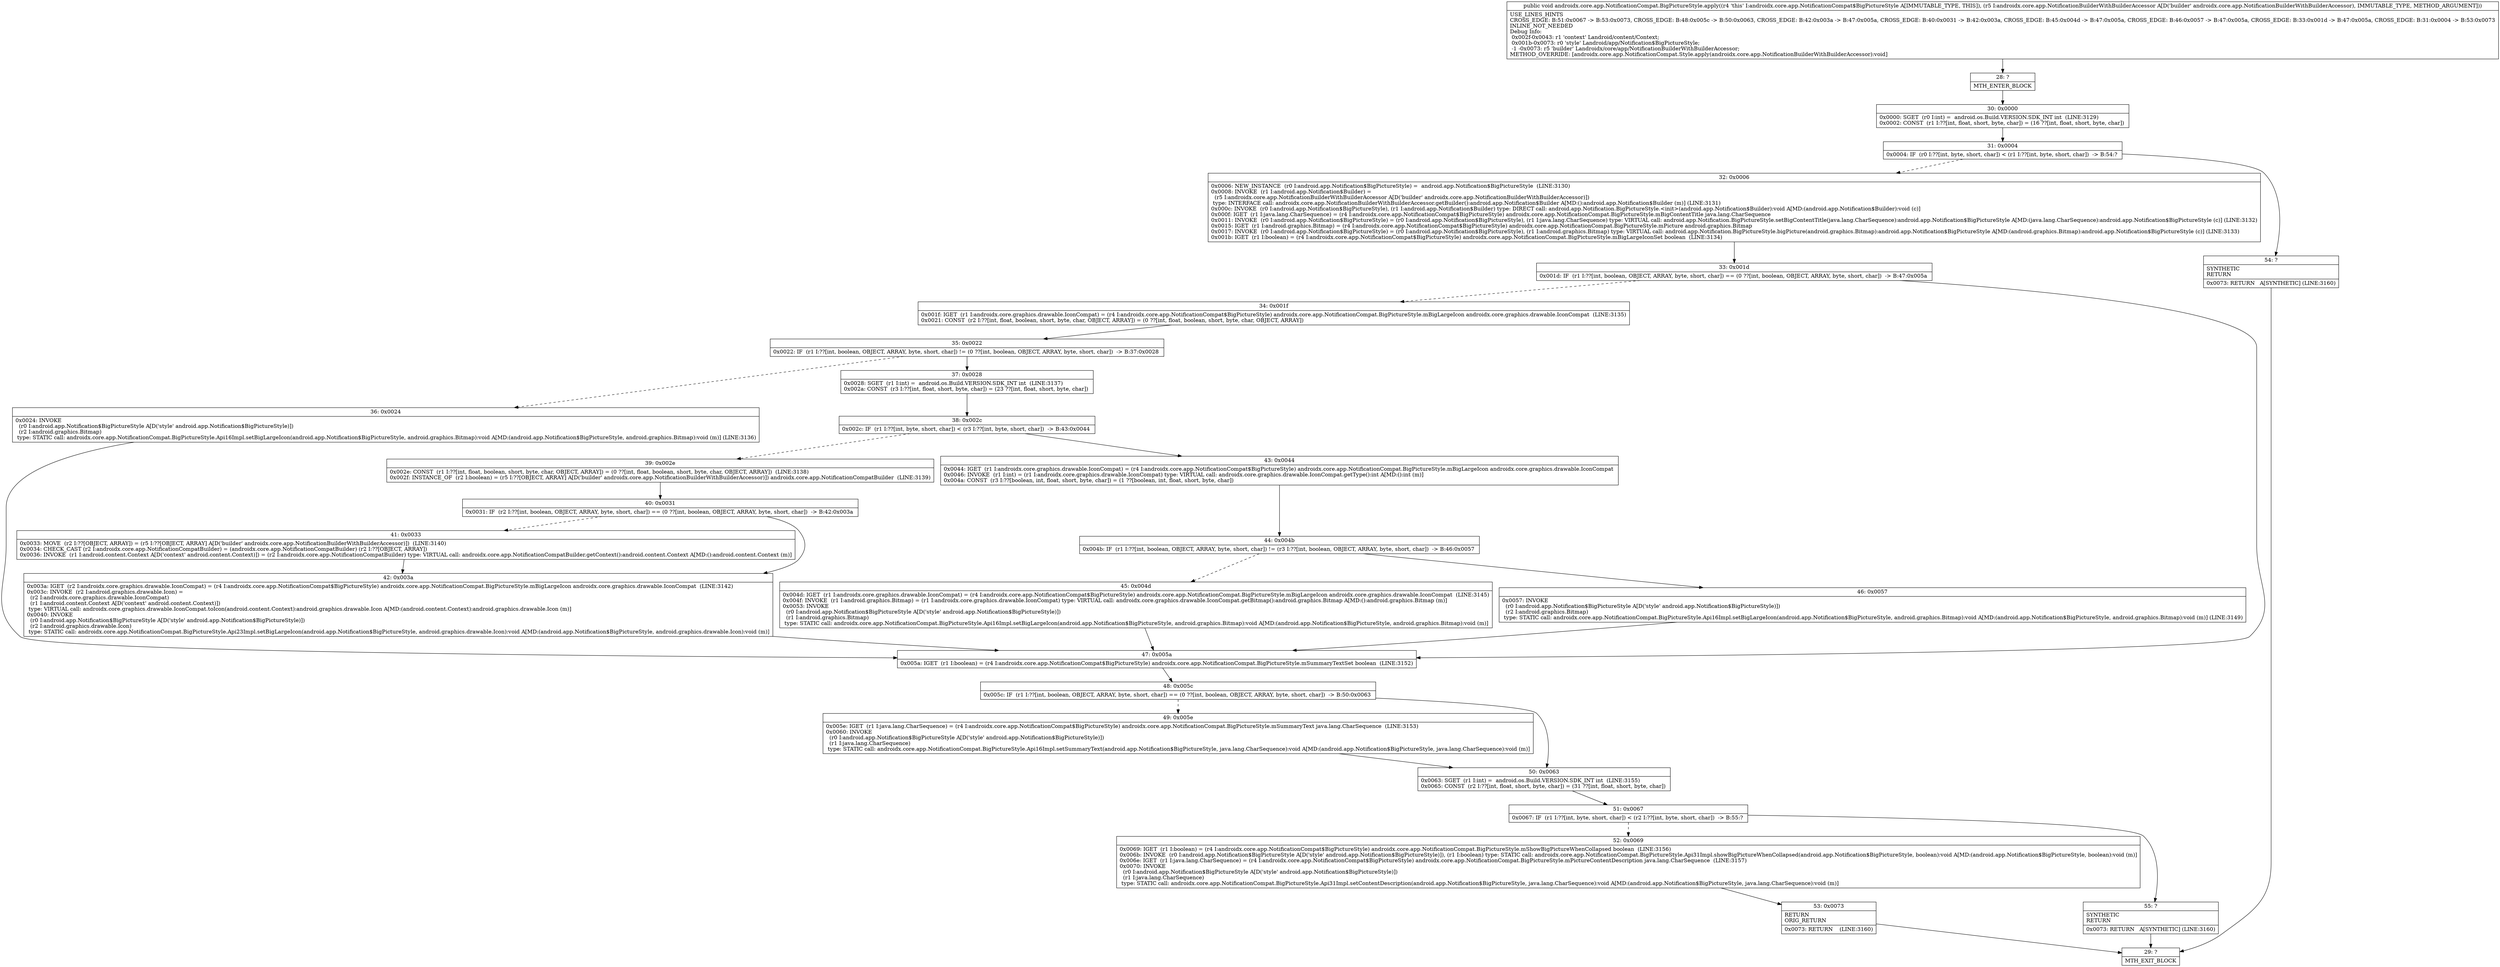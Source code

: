 digraph "CFG forandroidx.core.app.NotificationCompat.BigPictureStyle.apply(Landroidx\/core\/app\/NotificationBuilderWithBuilderAccessor;)V" {
Node_28 [shape=record,label="{28\:\ ?|MTH_ENTER_BLOCK\l}"];
Node_30 [shape=record,label="{30\:\ 0x0000|0x0000: SGET  (r0 I:int) =  android.os.Build.VERSION.SDK_INT int  (LINE:3129)\l0x0002: CONST  (r1 I:??[int, float, short, byte, char]) = (16 ??[int, float, short, byte, char]) \l}"];
Node_31 [shape=record,label="{31\:\ 0x0004|0x0004: IF  (r0 I:??[int, byte, short, char]) \< (r1 I:??[int, byte, short, char])  \-\> B:54:? \l}"];
Node_32 [shape=record,label="{32\:\ 0x0006|0x0006: NEW_INSTANCE  (r0 I:android.app.Notification$BigPictureStyle) =  android.app.Notification$BigPictureStyle  (LINE:3130)\l0x0008: INVOKE  (r1 I:android.app.Notification$Builder) = \l  (r5 I:androidx.core.app.NotificationBuilderWithBuilderAccessor A[D('builder' androidx.core.app.NotificationBuilderWithBuilderAccessor)])\l type: INTERFACE call: androidx.core.app.NotificationBuilderWithBuilderAccessor.getBuilder():android.app.Notification$Builder A[MD:():android.app.Notification$Builder (m)] (LINE:3131)\l0x000c: INVOKE  (r0 I:android.app.Notification$BigPictureStyle), (r1 I:android.app.Notification$Builder) type: DIRECT call: android.app.Notification.BigPictureStyle.\<init\>(android.app.Notification$Builder):void A[MD:(android.app.Notification$Builder):void (c)]\l0x000f: IGET  (r1 I:java.lang.CharSequence) = (r4 I:androidx.core.app.NotificationCompat$BigPictureStyle) androidx.core.app.NotificationCompat.BigPictureStyle.mBigContentTitle java.lang.CharSequence \l0x0011: INVOKE  (r0 I:android.app.Notification$BigPictureStyle) = (r0 I:android.app.Notification$BigPictureStyle), (r1 I:java.lang.CharSequence) type: VIRTUAL call: android.app.Notification.BigPictureStyle.setBigContentTitle(java.lang.CharSequence):android.app.Notification$BigPictureStyle A[MD:(java.lang.CharSequence):android.app.Notification$BigPictureStyle (c)] (LINE:3132)\l0x0015: IGET  (r1 I:android.graphics.Bitmap) = (r4 I:androidx.core.app.NotificationCompat$BigPictureStyle) androidx.core.app.NotificationCompat.BigPictureStyle.mPicture android.graphics.Bitmap \l0x0017: INVOKE  (r0 I:android.app.Notification$BigPictureStyle) = (r0 I:android.app.Notification$BigPictureStyle), (r1 I:android.graphics.Bitmap) type: VIRTUAL call: android.app.Notification.BigPictureStyle.bigPicture(android.graphics.Bitmap):android.app.Notification$BigPictureStyle A[MD:(android.graphics.Bitmap):android.app.Notification$BigPictureStyle (c)] (LINE:3133)\l0x001b: IGET  (r1 I:boolean) = (r4 I:androidx.core.app.NotificationCompat$BigPictureStyle) androidx.core.app.NotificationCompat.BigPictureStyle.mBigLargeIconSet boolean  (LINE:3134)\l}"];
Node_33 [shape=record,label="{33\:\ 0x001d|0x001d: IF  (r1 I:??[int, boolean, OBJECT, ARRAY, byte, short, char]) == (0 ??[int, boolean, OBJECT, ARRAY, byte, short, char])  \-\> B:47:0x005a \l}"];
Node_34 [shape=record,label="{34\:\ 0x001f|0x001f: IGET  (r1 I:androidx.core.graphics.drawable.IconCompat) = (r4 I:androidx.core.app.NotificationCompat$BigPictureStyle) androidx.core.app.NotificationCompat.BigPictureStyle.mBigLargeIcon androidx.core.graphics.drawable.IconCompat  (LINE:3135)\l0x0021: CONST  (r2 I:??[int, float, boolean, short, byte, char, OBJECT, ARRAY]) = (0 ??[int, float, boolean, short, byte, char, OBJECT, ARRAY]) \l}"];
Node_35 [shape=record,label="{35\:\ 0x0022|0x0022: IF  (r1 I:??[int, boolean, OBJECT, ARRAY, byte, short, char]) != (0 ??[int, boolean, OBJECT, ARRAY, byte, short, char])  \-\> B:37:0x0028 \l}"];
Node_36 [shape=record,label="{36\:\ 0x0024|0x0024: INVOKE  \l  (r0 I:android.app.Notification$BigPictureStyle A[D('style' android.app.Notification$BigPictureStyle)])\l  (r2 I:android.graphics.Bitmap)\l type: STATIC call: androidx.core.app.NotificationCompat.BigPictureStyle.Api16Impl.setBigLargeIcon(android.app.Notification$BigPictureStyle, android.graphics.Bitmap):void A[MD:(android.app.Notification$BigPictureStyle, android.graphics.Bitmap):void (m)] (LINE:3136)\l}"];
Node_37 [shape=record,label="{37\:\ 0x0028|0x0028: SGET  (r1 I:int) =  android.os.Build.VERSION.SDK_INT int  (LINE:3137)\l0x002a: CONST  (r3 I:??[int, float, short, byte, char]) = (23 ??[int, float, short, byte, char]) \l}"];
Node_38 [shape=record,label="{38\:\ 0x002c|0x002c: IF  (r1 I:??[int, byte, short, char]) \< (r3 I:??[int, byte, short, char])  \-\> B:43:0x0044 \l}"];
Node_39 [shape=record,label="{39\:\ 0x002e|0x002e: CONST  (r1 I:??[int, float, boolean, short, byte, char, OBJECT, ARRAY]) = (0 ??[int, float, boolean, short, byte, char, OBJECT, ARRAY])  (LINE:3138)\l0x002f: INSTANCE_OF  (r2 I:boolean) = (r5 I:??[OBJECT, ARRAY] A[D('builder' androidx.core.app.NotificationBuilderWithBuilderAccessor)]) androidx.core.app.NotificationCompatBuilder  (LINE:3139)\l}"];
Node_40 [shape=record,label="{40\:\ 0x0031|0x0031: IF  (r2 I:??[int, boolean, OBJECT, ARRAY, byte, short, char]) == (0 ??[int, boolean, OBJECT, ARRAY, byte, short, char])  \-\> B:42:0x003a \l}"];
Node_41 [shape=record,label="{41\:\ 0x0033|0x0033: MOVE  (r2 I:??[OBJECT, ARRAY]) = (r5 I:??[OBJECT, ARRAY] A[D('builder' androidx.core.app.NotificationBuilderWithBuilderAccessor)])  (LINE:3140)\l0x0034: CHECK_CAST (r2 I:androidx.core.app.NotificationCompatBuilder) = (androidx.core.app.NotificationCompatBuilder) (r2 I:??[OBJECT, ARRAY]) \l0x0036: INVOKE  (r1 I:android.content.Context A[D('context' android.content.Context)]) = (r2 I:androidx.core.app.NotificationCompatBuilder) type: VIRTUAL call: androidx.core.app.NotificationCompatBuilder.getContext():android.content.Context A[MD:():android.content.Context (m)]\l}"];
Node_42 [shape=record,label="{42\:\ 0x003a|0x003a: IGET  (r2 I:androidx.core.graphics.drawable.IconCompat) = (r4 I:androidx.core.app.NotificationCompat$BigPictureStyle) androidx.core.app.NotificationCompat.BigPictureStyle.mBigLargeIcon androidx.core.graphics.drawable.IconCompat  (LINE:3142)\l0x003c: INVOKE  (r2 I:android.graphics.drawable.Icon) = \l  (r2 I:androidx.core.graphics.drawable.IconCompat)\l  (r1 I:android.content.Context A[D('context' android.content.Context)])\l type: VIRTUAL call: androidx.core.graphics.drawable.IconCompat.toIcon(android.content.Context):android.graphics.drawable.Icon A[MD:(android.content.Context):android.graphics.drawable.Icon (m)]\l0x0040: INVOKE  \l  (r0 I:android.app.Notification$BigPictureStyle A[D('style' android.app.Notification$BigPictureStyle)])\l  (r2 I:android.graphics.drawable.Icon)\l type: STATIC call: androidx.core.app.NotificationCompat.BigPictureStyle.Api23Impl.setBigLargeIcon(android.app.Notification$BigPictureStyle, android.graphics.drawable.Icon):void A[MD:(android.app.Notification$BigPictureStyle, android.graphics.drawable.Icon):void (m)]\l}"];
Node_43 [shape=record,label="{43\:\ 0x0044|0x0044: IGET  (r1 I:androidx.core.graphics.drawable.IconCompat) = (r4 I:androidx.core.app.NotificationCompat$BigPictureStyle) androidx.core.app.NotificationCompat.BigPictureStyle.mBigLargeIcon androidx.core.graphics.drawable.IconCompat \l0x0046: INVOKE  (r1 I:int) = (r1 I:androidx.core.graphics.drawable.IconCompat) type: VIRTUAL call: androidx.core.graphics.drawable.IconCompat.getType():int A[MD:():int (m)]\l0x004a: CONST  (r3 I:??[boolean, int, float, short, byte, char]) = (1 ??[boolean, int, float, short, byte, char]) \l}"];
Node_44 [shape=record,label="{44\:\ 0x004b|0x004b: IF  (r1 I:??[int, boolean, OBJECT, ARRAY, byte, short, char]) != (r3 I:??[int, boolean, OBJECT, ARRAY, byte, short, char])  \-\> B:46:0x0057 \l}"];
Node_45 [shape=record,label="{45\:\ 0x004d|0x004d: IGET  (r1 I:androidx.core.graphics.drawable.IconCompat) = (r4 I:androidx.core.app.NotificationCompat$BigPictureStyle) androidx.core.app.NotificationCompat.BigPictureStyle.mBigLargeIcon androidx.core.graphics.drawable.IconCompat  (LINE:3145)\l0x004f: INVOKE  (r1 I:android.graphics.Bitmap) = (r1 I:androidx.core.graphics.drawable.IconCompat) type: VIRTUAL call: androidx.core.graphics.drawable.IconCompat.getBitmap():android.graphics.Bitmap A[MD:():android.graphics.Bitmap (m)]\l0x0053: INVOKE  \l  (r0 I:android.app.Notification$BigPictureStyle A[D('style' android.app.Notification$BigPictureStyle)])\l  (r1 I:android.graphics.Bitmap)\l type: STATIC call: androidx.core.app.NotificationCompat.BigPictureStyle.Api16Impl.setBigLargeIcon(android.app.Notification$BigPictureStyle, android.graphics.Bitmap):void A[MD:(android.app.Notification$BigPictureStyle, android.graphics.Bitmap):void (m)]\l}"];
Node_46 [shape=record,label="{46\:\ 0x0057|0x0057: INVOKE  \l  (r0 I:android.app.Notification$BigPictureStyle A[D('style' android.app.Notification$BigPictureStyle)])\l  (r2 I:android.graphics.Bitmap)\l type: STATIC call: androidx.core.app.NotificationCompat.BigPictureStyle.Api16Impl.setBigLargeIcon(android.app.Notification$BigPictureStyle, android.graphics.Bitmap):void A[MD:(android.app.Notification$BigPictureStyle, android.graphics.Bitmap):void (m)] (LINE:3149)\l}"];
Node_47 [shape=record,label="{47\:\ 0x005a|0x005a: IGET  (r1 I:boolean) = (r4 I:androidx.core.app.NotificationCompat$BigPictureStyle) androidx.core.app.NotificationCompat.BigPictureStyle.mSummaryTextSet boolean  (LINE:3152)\l}"];
Node_48 [shape=record,label="{48\:\ 0x005c|0x005c: IF  (r1 I:??[int, boolean, OBJECT, ARRAY, byte, short, char]) == (0 ??[int, boolean, OBJECT, ARRAY, byte, short, char])  \-\> B:50:0x0063 \l}"];
Node_49 [shape=record,label="{49\:\ 0x005e|0x005e: IGET  (r1 I:java.lang.CharSequence) = (r4 I:androidx.core.app.NotificationCompat$BigPictureStyle) androidx.core.app.NotificationCompat.BigPictureStyle.mSummaryText java.lang.CharSequence  (LINE:3153)\l0x0060: INVOKE  \l  (r0 I:android.app.Notification$BigPictureStyle A[D('style' android.app.Notification$BigPictureStyle)])\l  (r1 I:java.lang.CharSequence)\l type: STATIC call: androidx.core.app.NotificationCompat.BigPictureStyle.Api16Impl.setSummaryText(android.app.Notification$BigPictureStyle, java.lang.CharSequence):void A[MD:(android.app.Notification$BigPictureStyle, java.lang.CharSequence):void (m)]\l}"];
Node_50 [shape=record,label="{50\:\ 0x0063|0x0063: SGET  (r1 I:int) =  android.os.Build.VERSION.SDK_INT int  (LINE:3155)\l0x0065: CONST  (r2 I:??[int, float, short, byte, char]) = (31 ??[int, float, short, byte, char]) \l}"];
Node_51 [shape=record,label="{51\:\ 0x0067|0x0067: IF  (r1 I:??[int, byte, short, char]) \< (r2 I:??[int, byte, short, char])  \-\> B:55:? \l}"];
Node_52 [shape=record,label="{52\:\ 0x0069|0x0069: IGET  (r1 I:boolean) = (r4 I:androidx.core.app.NotificationCompat$BigPictureStyle) androidx.core.app.NotificationCompat.BigPictureStyle.mShowBigPictureWhenCollapsed boolean  (LINE:3156)\l0x006b: INVOKE  (r0 I:android.app.Notification$BigPictureStyle A[D('style' android.app.Notification$BigPictureStyle)]), (r1 I:boolean) type: STATIC call: androidx.core.app.NotificationCompat.BigPictureStyle.Api31Impl.showBigPictureWhenCollapsed(android.app.Notification$BigPictureStyle, boolean):void A[MD:(android.app.Notification$BigPictureStyle, boolean):void (m)]\l0x006e: IGET  (r1 I:java.lang.CharSequence) = (r4 I:androidx.core.app.NotificationCompat$BigPictureStyle) androidx.core.app.NotificationCompat.BigPictureStyle.mPictureContentDescription java.lang.CharSequence  (LINE:3157)\l0x0070: INVOKE  \l  (r0 I:android.app.Notification$BigPictureStyle A[D('style' android.app.Notification$BigPictureStyle)])\l  (r1 I:java.lang.CharSequence)\l type: STATIC call: androidx.core.app.NotificationCompat.BigPictureStyle.Api31Impl.setContentDescription(android.app.Notification$BigPictureStyle, java.lang.CharSequence):void A[MD:(android.app.Notification$BigPictureStyle, java.lang.CharSequence):void (m)]\l}"];
Node_53 [shape=record,label="{53\:\ 0x0073|RETURN\lORIG_RETURN\l|0x0073: RETURN    (LINE:3160)\l}"];
Node_29 [shape=record,label="{29\:\ ?|MTH_EXIT_BLOCK\l}"];
Node_55 [shape=record,label="{55\:\ ?|SYNTHETIC\lRETURN\l|0x0073: RETURN   A[SYNTHETIC] (LINE:3160)\l}"];
Node_54 [shape=record,label="{54\:\ ?|SYNTHETIC\lRETURN\l|0x0073: RETURN   A[SYNTHETIC] (LINE:3160)\l}"];
MethodNode[shape=record,label="{public void androidx.core.app.NotificationCompat.BigPictureStyle.apply((r4 'this' I:androidx.core.app.NotificationCompat$BigPictureStyle A[IMMUTABLE_TYPE, THIS]), (r5 I:androidx.core.app.NotificationBuilderWithBuilderAccessor A[D('builder' androidx.core.app.NotificationBuilderWithBuilderAccessor), IMMUTABLE_TYPE, METHOD_ARGUMENT]))  | USE_LINES_HINTS\lCROSS_EDGE: B:51:0x0067 \-\> B:53:0x0073, CROSS_EDGE: B:48:0x005c \-\> B:50:0x0063, CROSS_EDGE: B:42:0x003a \-\> B:47:0x005a, CROSS_EDGE: B:40:0x0031 \-\> B:42:0x003a, CROSS_EDGE: B:45:0x004d \-\> B:47:0x005a, CROSS_EDGE: B:46:0x0057 \-\> B:47:0x005a, CROSS_EDGE: B:33:0x001d \-\> B:47:0x005a, CROSS_EDGE: B:31:0x0004 \-\> B:53:0x0073\lINLINE_NOT_NEEDED\lDebug Info:\l  0x002f\-0x0043: r1 'context' Landroid\/content\/Context;\l  0x001b\-0x0073: r0 'style' Landroid\/app\/Notification$BigPictureStyle;\l  \-1 \-0x0073: r5 'builder' Landroidx\/core\/app\/NotificationBuilderWithBuilderAccessor;\lMETHOD_OVERRIDE: [androidx.core.app.NotificationCompat.Style.apply(androidx.core.app.NotificationBuilderWithBuilderAccessor):void]\l}"];
MethodNode -> Node_28;Node_28 -> Node_30;
Node_30 -> Node_31;
Node_31 -> Node_32[style=dashed];
Node_31 -> Node_54;
Node_32 -> Node_33;
Node_33 -> Node_34[style=dashed];
Node_33 -> Node_47;
Node_34 -> Node_35;
Node_35 -> Node_36[style=dashed];
Node_35 -> Node_37;
Node_36 -> Node_47;
Node_37 -> Node_38;
Node_38 -> Node_39[style=dashed];
Node_38 -> Node_43;
Node_39 -> Node_40;
Node_40 -> Node_41[style=dashed];
Node_40 -> Node_42;
Node_41 -> Node_42;
Node_42 -> Node_47;
Node_43 -> Node_44;
Node_44 -> Node_45[style=dashed];
Node_44 -> Node_46;
Node_45 -> Node_47;
Node_46 -> Node_47;
Node_47 -> Node_48;
Node_48 -> Node_49[style=dashed];
Node_48 -> Node_50;
Node_49 -> Node_50;
Node_50 -> Node_51;
Node_51 -> Node_52[style=dashed];
Node_51 -> Node_55;
Node_52 -> Node_53;
Node_53 -> Node_29;
Node_55 -> Node_29;
Node_54 -> Node_29;
}

